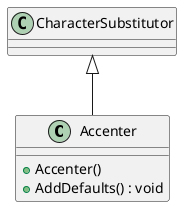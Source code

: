 @startuml
class Accenter {
    + Accenter()
    + AddDefaults() : void
}
CharacterSubstitutor <|-- Accenter
@enduml
